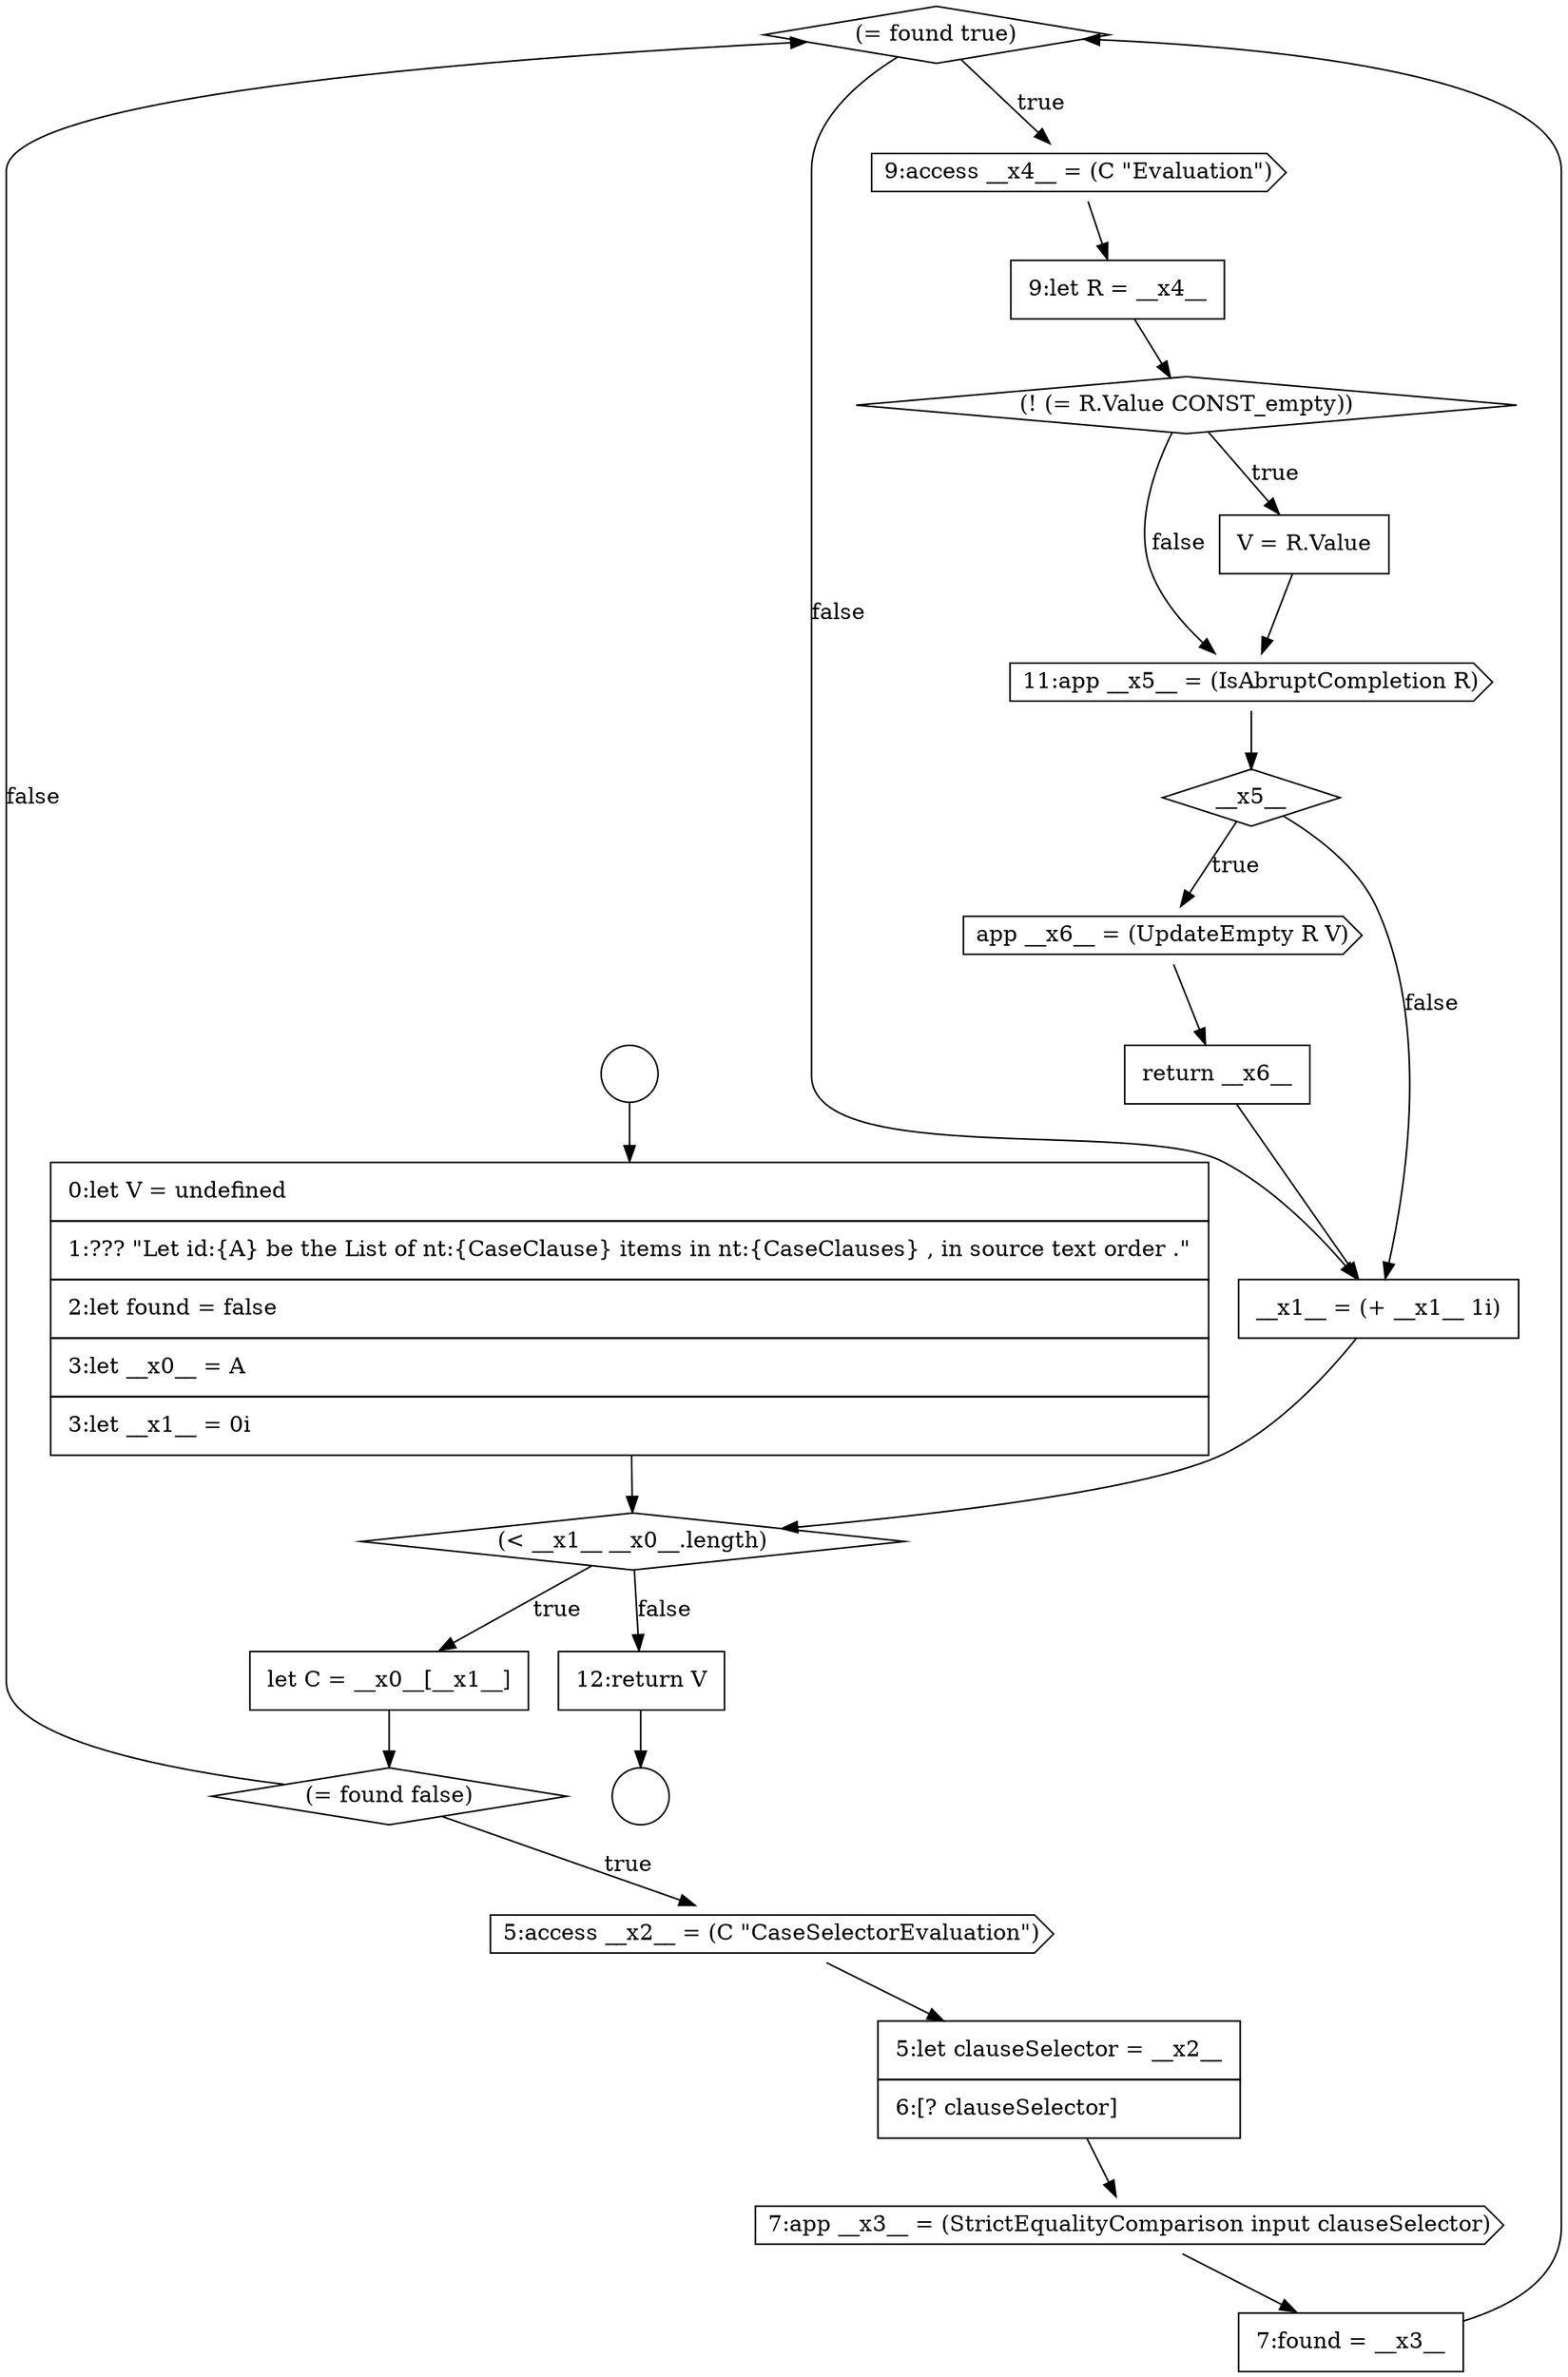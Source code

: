 digraph {
  node7182 [shape=diamond, label=<<font color="black">(= found true)</font>> color="black" fillcolor="white" style=filled]
  node7188 [shape=diamond, label=<<font color="black">__x5__</font>> color="black" fillcolor="white" style=filled]
  node7178 [shape=cds, label=<<font color="black">5:access __x2__ = (C &quot;CaseSelectorEvaluation&quot;)</font>> color="black" fillcolor="white" style=filled]
  node7183 [shape=cds, label=<<font color="black">9:access __x4__ = (C &quot;Evaluation&quot;)</font>> color="black" fillcolor="white" style=filled]
  node7175 [shape=diamond, label=<<font color="black">(&lt; __x1__ __x0__.length)</font>> color="black" fillcolor="white" style=filled]
  node7179 [shape=none, margin=0, label=<<font color="black">
    <table border="0" cellborder="1" cellspacing="0" cellpadding="10">
      <tr><td align="left">5:let clauseSelector = __x2__</td></tr>
      <tr><td align="left">6:[? clauseSelector]</td></tr>
    </table>
  </font>> color="black" fillcolor="white" style=filled]
  node7185 [shape=diamond, label=<<font color="black">(! (= R.Value CONST_empty))</font>> color="black" fillcolor="white" style=filled]
  node7173 [shape=circle label=" " color="black" fillcolor="white" style=filled]
  node7189 [shape=cds, label=<<font color="black">app __x6__ = (UpdateEmpty R V)</font>> color="black" fillcolor="white" style=filled]
  node7174 [shape=none, margin=0, label=<<font color="black">
    <table border="0" cellborder="1" cellspacing="0" cellpadding="10">
      <tr><td align="left">0:let V = undefined</td></tr>
      <tr><td align="left">1:??? &quot;Let id:{A} be the List of nt:{CaseClause} items in nt:{CaseClauses} , in source text order .&quot;</td></tr>
      <tr><td align="left">2:let found = false</td></tr>
      <tr><td align="left">3:let __x0__ = A</td></tr>
      <tr><td align="left">3:let __x1__ = 0i</td></tr>
    </table>
  </font>> color="black" fillcolor="white" style=filled]
  node7180 [shape=cds, label=<<font color="black">7:app __x3__ = (StrictEqualityComparison input clauseSelector)</font>> color="black" fillcolor="white" style=filled]
  node7191 [shape=none, margin=0, label=<<font color="black">
    <table border="0" cellborder="1" cellspacing="0" cellpadding="10">
      <tr><td align="left">__x1__ = (+ __x1__ 1i)</td></tr>
    </table>
  </font>> color="black" fillcolor="white" style=filled]
  node7186 [shape=none, margin=0, label=<<font color="black">
    <table border="0" cellborder="1" cellspacing="0" cellpadding="10">
      <tr><td align="left">V = R.Value</td></tr>
    </table>
  </font>> color="black" fillcolor="white" style=filled]
  node7172 [shape=circle label=" " color="black" fillcolor="white" style=filled]
  node7190 [shape=none, margin=0, label=<<font color="black">
    <table border="0" cellborder="1" cellspacing="0" cellpadding="10">
      <tr><td align="left">return __x6__</td></tr>
    </table>
  </font>> color="black" fillcolor="white" style=filled]
  node7192 [shape=none, margin=0, label=<<font color="black">
    <table border="0" cellborder="1" cellspacing="0" cellpadding="10">
      <tr><td align="left">12:return V</td></tr>
    </table>
  </font>> color="black" fillcolor="white" style=filled]
  node7177 [shape=diamond, label=<<font color="black">(= found false)</font>> color="black" fillcolor="white" style=filled]
  node7187 [shape=cds, label=<<font color="black">11:app __x5__ = (IsAbruptCompletion R)</font>> color="black" fillcolor="white" style=filled]
  node7184 [shape=none, margin=0, label=<<font color="black">
    <table border="0" cellborder="1" cellspacing="0" cellpadding="10">
      <tr><td align="left">9:let R = __x4__</td></tr>
    </table>
  </font>> color="black" fillcolor="white" style=filled]
  node7176 [shape=none, margin=0, label=<<font color="black">
    <table border="0" cellborder="1" cellspacing="0" cellpadding="10">
      <tr><td align="left">let C = __x0__[__x1__]</td></tr>
    </table>
  </font>> color="black" fillcolor="white" style=filled]
  node7181 [shape=none, margin=0, label=<<font color="black">
    <table border="0" cellborder="1" cellspacing="0" cellpadding="10">
      <tr><td align="left">7:found = __x3__</td></tr>
    </table>
  </font>> color="black" fillcolor="white" style=filled]
  node7178 -> node7179 [ color="black"]
  node7192 -> node7173 [ color="black"]
  node7184 -> node7185 [ color="black"]
  node7191 -> node7175 [ color="black"]
  node7190 -> node7191 [ color="black"]
  node7174 -> node7175 [ color="black"]
  node7176 -> node7177 [ color="black"]
  node7180 -> node7181 [ color="black"]
  node7175 -> node7176 [label=<<font color="black">true</font>> color="black"]
  node7175 -> node7192 [label=<<font color="black">false</font>> color="black"]
  node7181 -> node7182 [ color="black"]
  node7182 -> node7183 [label=<<font color="black">true</font>> color="black"]
  node7182 -> node7191 [label=<<font color="black">false</font>> color="black"]
  node7189 -> node7190 [ color="black"]
  node7187 -> node7188 [ color="black"]
  node7188 -> node7189 [label=<<font color="black">true</font>> color="black"]
  node7188 -> node7191 [label=<<font color="black">false</font>> color="black"]
  node7183 -> node7184 [ color="black"]
  node7177 -> node7178 [label=<<font color="black">true</font>> color="black"]
  node7177 -> node7182 [label=<<font color="black">false</font>> color="black"]
  node7172 -> node7174 [ color="black"]
  node7185 -> node7186 [label=<<font color="black">true</font>> color="black"]
  node7185 -> node7187 [label=<<font color="black">false</font>> color="black"]
  node7179 -> node7180 [ color="black"]
  node7186 -> node7187 [ color="black"]
}
